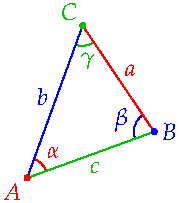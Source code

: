 settings.tex="pdflatex";

texpreamble("\usepackage{amsmath}
\usepackage{amsthm,amssymb}
\usepackage{mathpazo}
\usepackage[svgnames]{xcolor}
");
import graph;

size(90,0);

pair A=(0,0);
pair B=dir(20);
pair C=1.2dir(70);

real r=0.15;
draw("$\alpha$",arc(A,A+r*unit(B-A),A+r*unit(C-A)),red);
draw("$\beta$",arc(B,B+r*unit(C-B),B+r*unit(A-B)),blue);
draw("$\gamma$",arc(C,C+r*unit(A-C),C+r*unit(B-C)),heavygreen);

draw("$a$",B--C,red);
draw("$b$",C--A,blue);
draw("$c$",A--B,heavygreen);

dot("$A$",A,SW,red);
dot("$B$",B,blue);
dot("$C$",C,NW,heavygreen);